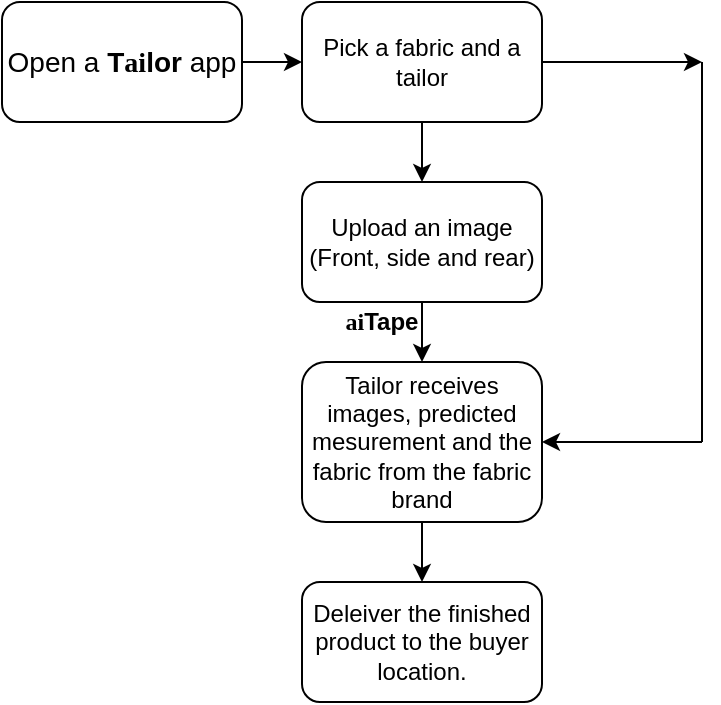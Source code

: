 <mxfile version="13.7.5" type="github">
  <diagram id="rk11bjVnA0F38wMF333B" name="Page-1">
    <mxGraphModel dx="801" dy="410" grid="1" gridSize="10" guides="1" tooltips="1" connect="1" arrows="1" fold="1" page="1" pageScale="1" pageWidth="850" pageHeight="1100" math="0" shadow="0">
      <root>
        <mxCell id="0" />
        <mxCell id="1" parent="0" />
        <mxCell id="HMAcgmKzDWIIHweVKq-R-16" value="" style="edgeStyle=none;rounded=0;orthogonalLoop=1;jettySize=auto;html=1;" edge="1" parent="1" source="HMAcgmKzDWIIHweVKq-R-1">
          <mxGeometry relative="1" as="geometry">
            <mxPoint x="360" y="110" as="targetPoint" />
          </mxGeometry>
        </mxCell>
        <mxCell id="HMAcgmKzDWIIHweVKq-R-1" value="Pick a fabric and a tailor" style="rounded=1;whiteSpace=wrap;html=1;" vertex="1" parent="1">
          <mxGeometry x="160" y="80" width="120" height="60" as="geometry" />
        </mxCell>
        <mxCell id="HMAcgmKzDWIIHweVKq-R-2" value="Upload an image (Front, side and rear)" style="rounded=1;whiteSpace=wrap;html=1;" vertex="1" parent="1">
          <mxGeometry x="160" y="170" width="120" height="60" as="geometry" />
        </mxCell>
        <mxCell id="HMAcgmKzDWIIHweVKq-R-19" value="" style="edgeStyle=none;rounded=0;orthogonalLoop=1;jettySize=auto;html=1;" edge="1" parent="1" source="HMAcgmKzDWIIHweVKq-R-3" target="HMAcgmKzDWIIHweVKq-R-18">
          <mxGeometry relative="1" as="geometry" />
        </mxCell>
        <mxCell id="HMAcgmKzDWIIHweVKq-R-3" value="Tailor receives images, predicted mesurement and the fabric from the fabric brand" style="rounded=1;whiteSpace=wrap;html=1;" vertex="1" parent="1">
          <mxGeometry x="160" y="260" width="120" height="80" as="geometry" />
        </mxCell>
        <mxCell id="HMAcgmKzDWIIHweVKq-R-9" value="" style="endArrow=classic;html=1;entryX=1;entryY=0.5;entryDx=0;entryDy=0;" edge="1" parent="1" target="HMAcgmKzDWIIHweVKq-R-3">
          <mxGeometry width="50" height="50" relative="1" as="geometry">
            <mxPoint x="360" y="300" as="sourcePoint" />
            <mxPoint x="440" y="180" as="targetPoint" />
          </mxGeometry>
        </mxCell>
        <mxCell id="HMAcgmKzDWIIHweVKq-R-10" value="" style="endArrow=classic;html=1;exitX=0.5;exitY=1;exitDx=0;exitDy=0;entryX=0.5;entryY=0;entryDx=0;entryDy=0;" edge="1" parent="1" source="HMAcgmKzDWIIHweVKq-R-2" target="HMAcgmKzDWIIHweVKq-R-3">
          <mxGeometry width="50" height="50" relative="1" as="geometry">
            <mxPoint x="390" y="230" as="sourcePoint" />
            <mxPoint x="440" y="180" as="targetPoint" />
          </mxGeometry>
        </mxCell>
        <mxCell id="HMAcgmKzDWIIHweVKq-R-11" value="" style="endArrow=classic;html=1;exitX=0.5;exitY=1;exitDx=0;exitDy=0;" edge="1" parent="1" source="HMAcgmKzDWIIHweVKq-R-1" target="HMAcgmKzDWIIHweVKq-R-2">
          <mxGeometry width="50" height="50" relative="1" as="geometry">
            <mxPoint x="390" y="230" as="sourcePoint" />
            <mxPoint x="440" y="180" as="targetPoint" />
          </mxGeometry>
        </mxCell>
        <mxCell id="HMAcgmKzDWIIHweVKq-R-14" value="" style="endArrow=none;html=1;" edge="1" parent="1">
          <mxGeometry width="50" height="50" relative="1" as="geometry">
            <mxPoint x="360" y="300" as="sourcePoint" />
            <mxPoint x="360" y="110" as="targetPoint" />
          </mxGeometry>
        </mxCell>
        <mxCell id="HMAcgmKzDWIIHweVKq-R-18" value="Deleiver the finished product to the buyer location." style="whiteSpace=wrap;html=1;rounded=1;" vertex="1" parent="1">
          <mxGeometry x="160" y="370" width="120" height="60" as="geometry" />
        </mxCell>
        <mxCell id="HMAcgmKzDWIIHweVKq-R-21" value="" style="edgeStyle=none;rounded=0;orthogonalLoop=1;jettySize=auto;html=1;" edge="1" parent="1" source="HMAcgmKzDWIIHweVKq-R-20" target="HMAcgmKzDWIIHweVKq-R-1">
          <mxGeometry relative="1" as="geometry" />
        </mxCell>
        <mxCell id="HMAcgmKzDWIIHweVKq-R-20" value="&lt;font style=&quot;font-size: 14px&quot;&gt;Open a &lt;b&gt;T&lt;/b&gt;&lt;font data-font-src=&quot;https://fonts.googleapis.com/css?family=Shadows+Into+Light&quot; style=&quot;font-weight: bold ; font-size: 14px&quot; face=&quot;Shadows Into Light&quot;&gt;ai&lt;/font&gt;&lt;font data-font-src=&quot;https://fonts.googleapis.com/css?family=shadows+into+light&quot; style=&quot;font-size: 14px&quot;&gt;&lt;b&gt;lor &lt;/b&gt;app&lt;/font&gt;&lt;/font&gt;" style="rounded=1;whiteSpace=wrap;html=1;" vertex="1" parent="1">
          <mxGeometry x="10" y="80" width="120" height="60" as="geometry" />
        </mxCell>
        <mxCell id="HMAcgmKzDWIIHweVKq-R-22" value="&lt;span style=&quot;background-color: transparent ; font-weight: 700 ; vertical-align: baseline&quot;&gt;&lt;font face=&quot;Shadows Into Light&quot; data-font-src=&quot;https://fonts.googleapis.com/css?family=Shadows+Into+Light&quot; style=&quot;font-size: 12px&quot;&gt;ai&lt;/font&gt;&lt;/span&gt;&lt;span style=&quot;background-color: transparent ; font-weight: 700 ; vertical-align: baseline&quot;&gt;&lt;font face=&quot;maven pro, sans-serif&quot; style=&quot;font-size: 12px&quot;&gt;&lt;font style=&quot;font-size: 12px&quot;&gt;Tape&lt;/font&gt;&lt;br&gt;&lt;/font&gt;&lt;/span&gt;" style="text;html=1;strokeColor=none;fillColor=none;align=center;verticalAlign=middle;whiteSpace=wrap;rounded=0;" vertex="1" parent="1">
          <mxGeometry x="180" y="230" width="40" height="20" as="geometry" />
        </mxCell>
      </root>
    </mxGraphModel>
  </diagram>
</mxfile>
